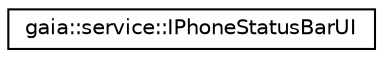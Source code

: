 digraph G
{
  edge [fontname="Helvetica",fontsize="10",labelfontname="Helvetica",labelfontsize="10"];
  node [fontname="Helvetica",fontsize="10",shape=record];
  rankdir=LR;
  Node1 [label="gaia::service::IPhoneStatusBarUI",height=0.2,width=0.4,color="black", fillcolor="white", style="filled",URL="$d1/d66/classgaia_1_1service_1_1_i_phone_status_bar_u_i.html",tooltip="Interface class that need to be implemented by user application."];
}
